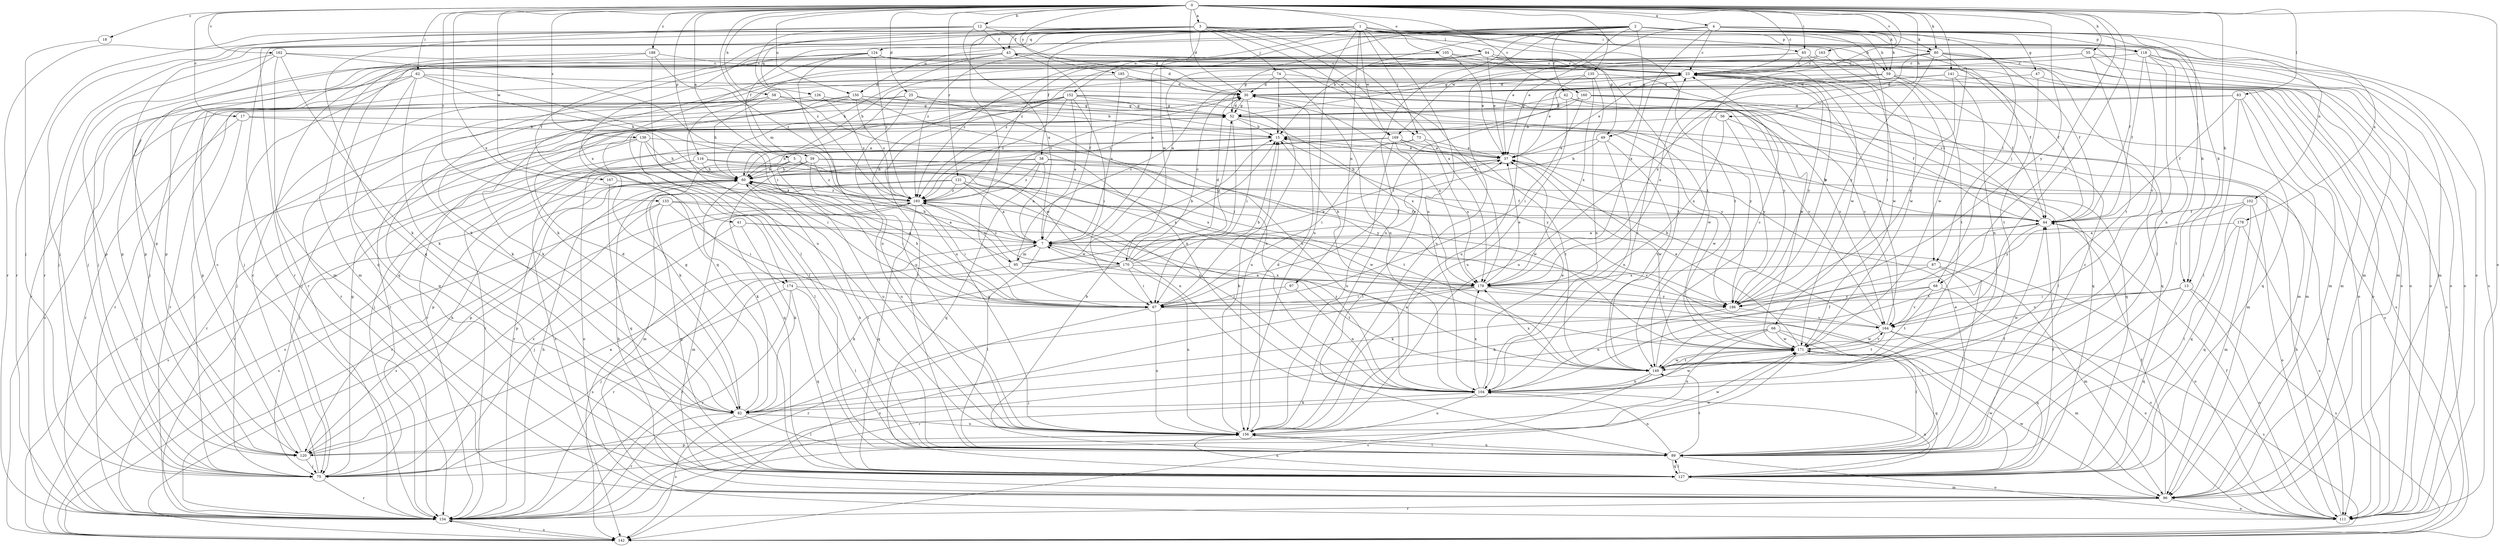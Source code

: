 strict digraph  {
0;
1;
2;
3;
4;
5;
7;
12;
13;
15;
17;
18;
23;
25;
30;
37;
38;
39;
41;
42;
43;
44;
47;
49;
52;
55;
56;
58;
59;
60;
62;
65;
66;
67;
68;
73;
74;
75;
80;
82;
83;
84;
87;
89;
95;
96;
97;
102;
104;
105;
111;
116;
118;
120;
124;
126;
127;
131;
133;
134;
135;
138;
141;
142;
149;
150;
152;
156;
160;
162;
163;
164;
167;
169;
170;
171;
174;
178;
179;
185;
186;
188;
193;
0 -> 3  [label=a];
0 -> 4  [label=a];
0 -> 5  [label=a];
0 -> 12  [label=b];
0 -> 13  [label=b];
0 -> 17  [label=c];
0 -> 18  [label=c];
0 -> 23  [label=c];
0 -> 25  [label=d];
0 -> 30  [label=d];
0 -> 55  [label=h];
0 -> 56  [label=h];
0 -> 58  [label=h];
0 -> 62  [label=i];
0 -> 65  [label=i];
0 -> 68  [label=j];
0 -> 80  [label=k];
0 -> 83  [label=l];
0 -> 95  [label=m];
0 -> 105  [label=o];
0 -> 111  [label=o];
0 -> 116  [label=p];
0 -> 131  [label=r];
0 -> 133  [label=r];
0 -> 135  [label=s];
0 -> 138  [label=s];
0 -> 141  [label=s];
0 -> 149  [label=t];
0 -> 150  [label=u];
0 -> 160  [label=v];
0 -> 162  [label=v];
0 -> 163  [label=v];
0 -> 164  [label=v];
0 -> 167  [label=w];
0 -> 174  [label=x];
0 -> 185  [label=y];
0 -> 186  [label=y];
0 -> 188  [label=z];
1 -> 13  [label=b];
1 -> 38  [label=f];
1 -> 39  [label=f];
1 -> 41  [label=f];
1 -> 59  [label=h];
1 -> 65  [label=i];
1 -> 68  [label=j];
1 -> 73  [label=j];
1 -> 84  [label=l];
1 -> 97  [label=n];
1 -> 102  [label=n];
1 -> 104  [label=n];
1 -> 118  [label=p];
1 -> 124  [label=q];
1 -> 134  [label=r];
1 -> 150  [label=u];
1 -> 152  [label=u];
1 -> 156  [label=u];
1 -> 169  [label=w];
1 -> 193  [label=z];
2 -> 7  [label=a];
2 -> 13  [label=b];
2 -> 15  [label=b];
2 -> 37  [label=e];
2 -> 42  [label=f];
2 -> 47  [label=g];
2 -> 49  [label=g];
2 -> 59  [label=h];
2 -> 66  [label=i];
2 -> 80  [label=k];
2 -> 87  [label=l];
2 -> 118  [label=p];
2 -> 120  [label=p];
2 -> 134  [label=r];
2 -> 142  [label=s];
2 -> 156  [label=u];
2 -> 169  [label=w];
2 -> 174  [label=x];
2 -> 178  [label=x];
2 -> 193  [label=z];
3 -> 43  [label=f];
3 -> 49  [label=g];
3 -> 67  [label=i];
3 -> 73  [label=j];
3 -> 74  [label=j];
3 -> 75  [label=j];
3 -> 87  [label=l];
3 -> 111  [label=o];
3 -> 126  [label=q];
3 -> 134  [label=r];
3 -> 149  [label=t];
3 -> 169  [label=w];
3 -> 170  [label=w];
3 -> 179  [label=x];
4 -> 23  [label=c];
4 -> 37  [label=e];
4 -> 59  [label=h];
4 -> 80  [label=k];
4 -> 89  [label=l];
4 -> 134  [label=r];
4 -> 179  [label=x];
5 -> 60  [label=h];
5 -> 75  [label=j];
5 -> 104  [label=n];
5 -> 156  [label=u];
5 -> 170  [label=w];
7 -> 43  [label=f];
7 -> 60  [label=h];
7 -> 89  [label=l];
7 -> 95  [label=m];
7 -> 111  [label=o];
7 -> 142  [label=s];
7 -> 170  [label=w];
12 -> 7  [label=a];
12 -> 30  [label=d];
12 -> 43  [label=f];
12 -> 44  [label=f];
12 -> 127  [label=q];
12 -> 134  [label=r];
12 -> 193  [label=z];
13 -> 67  [label=i];
13 -> 111  [label=o];
13 -> 127  [label=q];
13 -> 142  [label=s];
13 -> 164  [label=v];
13 -> 171  [label=w];
15 -> 37  [label=e];
15 -> 60  [label=h];
15 -> 142  [label=s];
15 -> 186  [label=y];
17 -> 15  [label=b];
17 -> 75  [label=j];
17 -> 134  [label=r];
17 -> 186  [label=y];
18 -> 75  [label=j];
23 -> 30  [label=d];
23 -> 37  [label=e];
23 -> 111  [label=o];
23 -> 142  [label=s];
23 -> 186  [label=y];
25 -> 52  [label=g];
25 -> 82  [label=k];
25 -> 104  [label=n];
25 -> 134  [label=r];
25 -> 156  [label=u];
25 -> 164  [label=v];
30 -> 52  [label=g];
30 -> 67  [label=i];
30 -> 96  [label=m];
30 -> 164  [label=v];
30 -> 186  [label=y];
30 -> 193  [label=z];
37 -> 60  [label=h];
37 -> 134  [label=r];
37 -> 171  [label=w];
38 -> 7  [label=a];
38 -> 60  [label=h];
38 -> 111  [label=o];
38 -> 127  [label=q];
38 -> 142  [label=s];
38 -> 186  [label=y];
38 -> 193  [label=z];
39 -> 60  [label=h];
39 -> 120  [label=p];
39 -> 127  [label=q];
39 -> 156  [label=u];
39 -> 171  [label=w];
39 -> 179  [label=x];
39 -> 193  [label=z];
41 -> 7  [label=a];
41 -> 75  [label=j];
41 -> 82  [label=k];
41 -> 164  [label=v];
42 -> 52  [label=g];
42 -> 127  [label=q];
42 -> 156  [label=u];
42 -> 164  [label=v];
43 -> 23  [label=c];
43 -> 30  [label=d];
43 -> 44  [label=f];
43 -> 60  [label=h];
43 -> 75  [label=j];
43 -> 89  [label=l];
43 -> 111  [label=o];
43 -> 120  [label=p];
44 -> 7  [label=a];
44 -> 15  [label=b];
44 -> 23  [label=c];
44 -> 149  [label=t];
47 -> 30  [label=d];
47 -> 142  [label=s];
47 -> 149  [label=t];
49 -> 37  [label=e];
49 -> 60  [label=h];
49 -> 104  [label=n];
49 -> 149  [label=t];
52 -> 15  [label=b];
52 -> 30  [label=d];
52 -> 67  [label=i];
52 -> 96  [label=m];
52 -> 127  [label=q];
52 -> 134  [label=r];
52 -> 179  [label=x];
55 -> 7  [label=a];
55 -> 23  [label=c];
55 -> 96  [label=m];
55 -> 111  [label=o];
55 -> 149  [label=t];
55 -> 156  [label=u];
56 -> 15  [label=b];
56 -> 89  [label=l];
56 -> 179  [label=x];
56 -> 186  [label=y];
58 -> 52  [label=g];
58 -> 60  [label=h];
58 -> 104  [label=n];
58 -> 120  [label=p];
58 -> 127  [label=q];
58 -> 171  [label=w];
59 -> 30  [label=d];
59 -> 44  [label=f];
59 -> 96  [label=m];
59 -> 149  [label=t];
59 -> 156  [label=u];
59 -> 179  [label=x];
60 -> 23  [label=c];
60 -> 44  [label=f];
60 -> 67  [label=i];
60 -> 82  [label=k];
60 -> 89  [label=l];
60 -> 120  [label=p];
60 -> 142  [label=s];
60 -> 193  [label=z];
62 -> 30  [label=d];
62 -> 60  [label=h];
62 -> 67  [label=i];
62 -> 75  [label=j];
62 -> 82  [label=k];
62 -> 127  [label=q];
62 -> 134  [label=r];
65 -> 23  [label=c];
65 -> 52  [label=g];
65 -> 75  [label=j];
65 -> 111  [label=o];
65 -> 171  [label=w];
66 -> 75  [label=j];
66 -> 89  [label=l];
66 -> 127  [label=q];
66 -> 134  [label=r];
66 -> 156  [label=u];
66 -> 171  [label=w];
67 -> 15  [label=b];
67 -> 60  [label=h];
67 -> 111  [label=o];
67 -> 134  [label=r];
67 -> 156  [label=u];
68 -> 82  [label=k];
68 -> 111  [label=o];
68 -> 149  [label=t];
68 -> 164  [label=v];
68 -> 186  [label=y];
73 -> 37  [label=e];
73 -> 67  [label=i];
73 -> 82  [label=k];
73 -> 179  [label=x];
74 -> 15  [label=b];
74 -> 30  [label=d];
74 -> 104  [label=n];
74 -> 156  [label=u];
74 -> 171  [label=w];
75 -> 23  [label=c];
75 -> 52  [label=g];
75 -> 134  [label=r];
75 -> 193  [label=z];
80 -> 23  [label=c];
80 -> 44  [label=f];
80 -> 89  [label=l];
80 -> 96  [label=m];
80 -> 120  [label=p];
80 -> 171  [label=w];
80 -> 179  [label=x];
80 -> 186  [label=y];
82 -> 30  [label=d];
82 -> 52  [label=g];
82 -> 89  [label=l];
82 -> 134  [label=r];
82 -> 142  [label=s];
82 -> 156  [label=u];
83 -> 44  [label=f];
83 -> 52  [label=g];
83 -> 89  [label=l];
83 -> 96  [label=m];
83 -> 127  [label=q];
83 -> 156  [label=u];
84 -> 23  [label=c];
84 -> 37  [label=e];
84 -> 60  [label=h];
84 -> 82  [label=k];
84 -> 111  [label=o];
84 -> 134  [label=r];
84 -> 171  [label=w];
84 -> 186  [label=y];
84 -> 193  [label=z];
87 -> 82  [label=k];
87 -> 89  [label=l];
87 -> 96  [label=m];
87 -> 179  [label=x];
89 -> 15  [label=b];
89 -> 23  [label=c];
89 -> 37  [label=e];
89 -> 44  [label=f];
89 -> 60  [label=h];
89 -> 104  [label=n];
89 -> 111  [label=o];
89 -> 127  [label=q];
89 -> 149  [label=t];
89 -> 156  [label=u];
95 -> 15  [label=b];
95 -> 23  [label=c];
95 -> 37  [label=e];
95 -> 134  [label=r];
95 -> 149  [label=t];
95 -> 193  [label=z];
96 -> 44  [label=f];
96 -> 60  [label=h];
96 -> 111  [label=o];
96 -> 134  [label=r];
96 -> 171  [label=w];
97 -> 67  [label=i];
97 -> 104  [label=n];
102 -> 44  [label=f];
102 -> 96  [label=m];
102 -> 111  [label=o];
102 -> 127  [label=q];
102 -> 186  [label=y];
104 -> 23  [label=c];
104 -> 37  [label=e];
104 -> 44  [label=f];
104 -> 82  [label=k];
104 -> 156  [label=u];
104 -> 171  [label=w];
104 -> 179  [label=x];
104 -> 193  [label=z];
105 -> 23  [label=c];
105 -> 37  [label=e];
105 -> 75  [label=j];
105 -> 149  [label=t];
105 -> 193  [label=z];
111 -> 44  [label=f];
111 -> 60  [label=h];
116 -> 60  [label=h];
116 -> 111  [label=o];
116 -> 134  [label=r];
116 -> 149  [label=t];
116 -> 179  [label=x];
118 -> 23  [label=c];
118 -> 44  [label=f];
118 -> 96  [label=m];
118 -> 104  [label=n];
118 -> 111  [label=o];
118 -> 149  [label=t];
118 -> 164  [label=v];
120 -> 7  [label=a];
120 -> 23  [label=c];
120 -> 60  [label=h];
120 -> 75  [label=j];
120 -> 171  [label=w];
124 -> 23  [label=c];
124 -> 44  [label=f];
124 -> 82  [label=k];
124 -> 120  [label=p];
124 -> 127  [label=q];
124 -> 156  [label=u];
124 -> 179  [label=x];
124 -> 193  [label=z];
126 -> 52  [label=g];
126 -> 142  [label=s];
126 -> 193  [label=z];
127 -> 44  [label=f];
127 -> 89  [label=l];
127 -> 96  [label=m];
127 -> 104  [label=n];
127 -> 156  [label=u];
127 -> 171  [label=w];
131 -> 7  [label=a];
131 -> 96  [label=m];
131 -> 104  [label=n];
131 -> 134  [label=r];
131 -> 171  [label=w];
131 -> 193  [label=z];
133 -> 7  [label=a];
133 -> 44  [label=f];
133 -> 67  [label=i];
133 -> 120  [label=p];
133 -> 127  [label=q];
133 -> 142  [label=s];
134 -> 60  [label=h];
134 -> 142  [label=s];
135 -> 30  [label=d];
135 -> 37  [label=e];
135 -> 104  [label=n];
135 -> 179  [label=x];
135 -> 186  [label=y];
138 -> 37  [label=e];
138 -> 60  [label=h];
138 -> 67  [label=i];
138 -> 89  [label=l];
138 -> 134  [label=r];
138 -> 142  [label=s];
141 -> 30  [label=d];
141 -> 67  [label=i];
141 -> 104  [label=n];
141 -> 111  [label=o];
141 -> 186  [label=y];
142 -> 134  [label=r];
149 -> 7  [label=a];
149 -> 23  [label=c];
149 -> 104  [label=n];
149 -> 134  [label=r];
149 -> 171  [label=w];
149 -> 179  [label=x];
150 -> 15  [label=b];
150 -> 52  [label=g];
150 -> 75  [label=j];
150 -> 89  [label=l];
150 -> 104  [label=n];
150 -> 134  [label=r];
150 -> 193  [label=z];
152 -> 7  [label=a];
152 -> 52  [label=g];
152 -> 67  [label=i];
152 -> 75  [label=j];
152 -> 82  [label=k];
152 -> 89  [label=l];
152 -> 134  [label=r];
152 -> 156  [label=u];
152 -> 179  [label=x];
152 -> 193  [label=z];
156 -> 15  [label=b];
156 -> 30  [label=d];
156 -> 89  [label=l];
156 -> 120  [label=p];
156 -> 171  [label=w];
160 -> 44  [label=f];
160 -> 52  [label=g];
160 -> 67  [label=i];
160 -> 127  [label=q];
160 -> 142  [label=s];
160 -> 193  [label=z];
162 -> 23  [label=c];
162 -> 67  [label=i];
162 -> 75  [label=j];
162 -> 82  [label=k];
162 -> 96  [label=m];
162 -> 120  [label=p];
163 -> 23  [label=c];
163 -> 52  [label=g];
163 -> 171  [label=w];
164 -> 15  [label=b];
164 -> 23  [label=c];
164 -> 96  [label=m];
164 -> 142  [label=s];
164 -> 149  [label=t];
164 -> 171  [label=w];
167 -> 127  [label=q];
167 -> 193  [label=z];
169 -> 37  [label=e];
169 -> 75  [label=j];
169 -> 89  [label=l];
169 -> 134  [label=r];
169 -> 149  [label=t];
169 -> 156  [label=u];
169 -> 171  [label=w];
170 -> 23  [label=c];
170 -> 30  [label=d];
170 -> 37  [label=e];
170 -> 52  [label=g];
170 -> 67  [label=i];
170 -> 82  [label=k];
170 -> 134  [label=r];
170 -> 156  [label=u];
170 -> 179  [label=x];
170 -> 193  [label=z];
171 -> 37  [label=e];
171 -> 127  [label=q];
171 -> 142  [label=s];
171 -> 149  [label=t];
171 -> 164  [label=v];
174 -> 75  [label=j];
174 -> 89  [label=l];
174 -> 127  [label=q];
174 -> 134  [label=r];
174 -> 186  [label=y];
178 -> 7  [label=a];
178 -> 89  [label=l];
178 -> 111  [label=o];
178 -> 127  [label=q];
179 -> 15  [label=b];
179 -> 37  [label=e];
179 -> 67  [label=i];
179 -> 75  [label=j];
179 -> 89  [label=l];
179 -> 142  [label=s];
179 -> 186  [label=y];
185 -> 7  [label=a];
185 -> 30  [label=d];
185 -> 96  [label=m];
185 -> 134  [label=r];
186 -> 7  [label=a];
186 -> 104  [label=n];
186 -> 164  [label=v];
188 -> 23  [label=c];
188 -> 96  [label=m];
188 -> 127  [label=q];
188 -> 156  [label=u];
188 -> 193  [label=z];
193 -> 44  [label=f];
193 -> 67  [label=i];
193 -> 96  [label=m];
193 -> 127  [label=q];
193 -> 142  [label=s];
}
